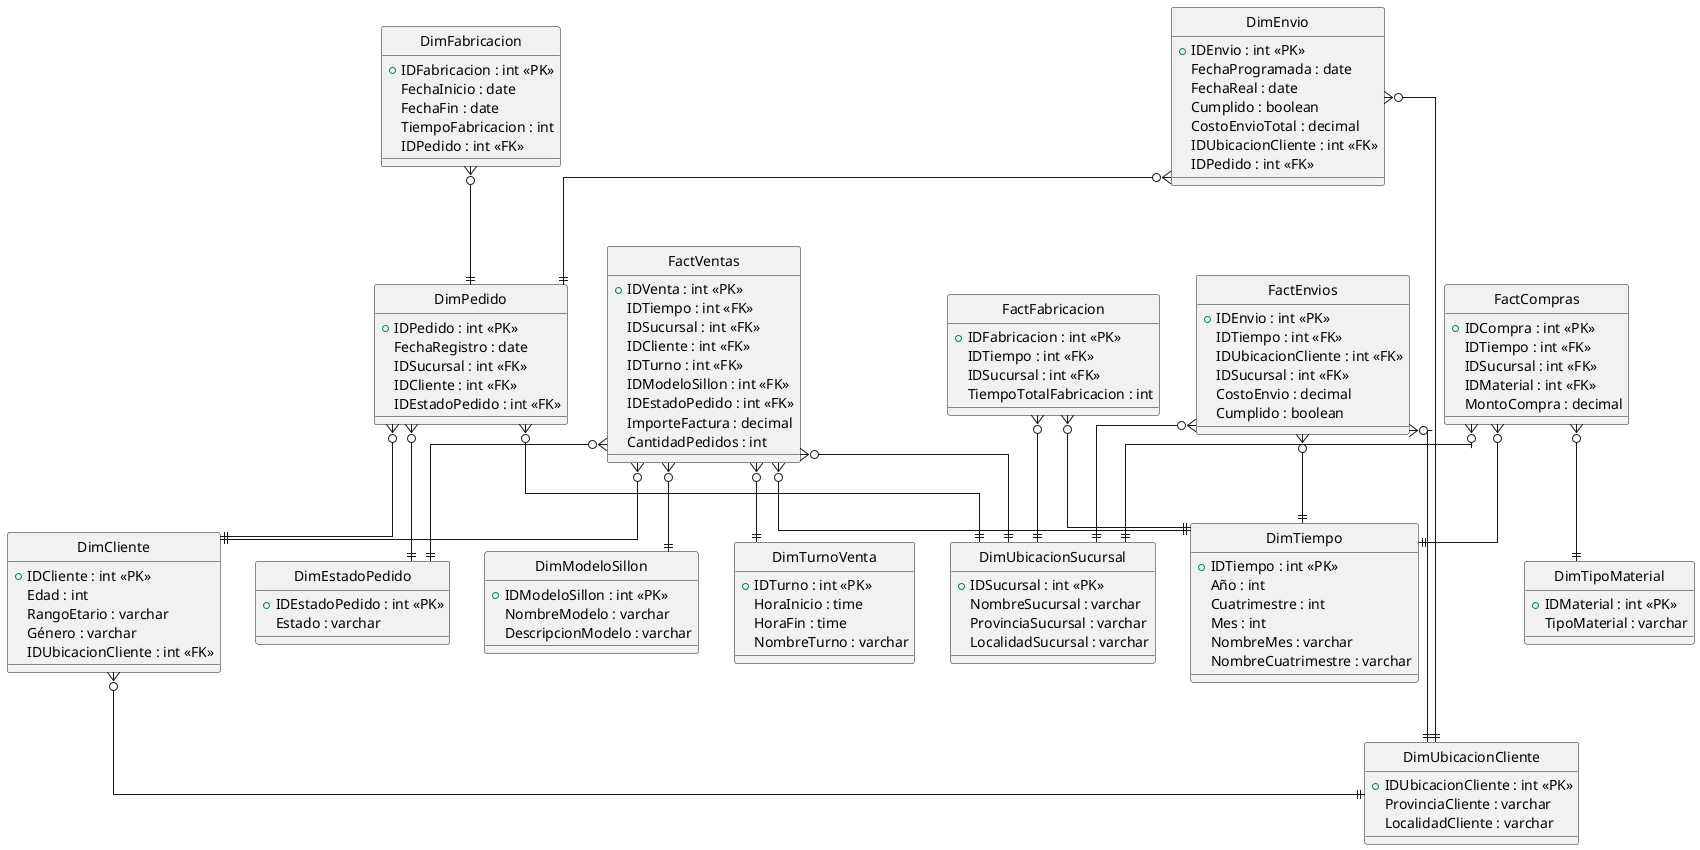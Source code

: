 @startuml
skinparam linetype ortho
hide circle
skinparam shadowing false

entity DimTiempo {
  +IDTiempo : int <<PK>>
  Año : int
  Cuatrimestre : int
  Mes : int
  NombreMes : varchar
  NombreCuatrimestre : varchar
}

entity DimUbicacionSucursal {
  +IDSucursal : int <<PK>>
  NombreSucursal : varchar
  ProvinciaSucursal : varchar
  LocalidadSucursal : varchar
}

entity DimUbicacionCliente {
  +IDUbicacionCliente : int <<PK>>
  ProvinciaCliente : varchar
  LocalidadCliente : varchar
}

entity DimCliente {
  +IDCliente : int <<PK>>
  Edad : int
  RangoEtario : varchar
  Género : varchar
  IDUbicacionCliente : int <<FK>>
}

entity DimTurnoVenta {
  +IDTurno : int <<PK>>
  HoraInicio : time
  HoraFin : time
  NombreTurno : varchar
}

entity DimTipoMaterial {
  +IDMaterial : int <<PK>>
  TipoMaterial : varchar
}

entity DimModeloSillon {
  +IDModeloSillon : int <<PK>>
  NombreModelo : varchar
  DescripcionModelo : varchar
}

entity DimEstadoPedido {
  +IDEstadoPedido : int <<PK>>
  Estado : varchar
}

entity DimPedido {
  +IDPedido : int <<PK>>
  FechaRegistro : date
  IDSucursal : int <<FK>>
  IDCliente : int <<FK>>
  IDEstadoPedido : int <<FK>>
}

entity DimFabricacion {
  +IDFabricacion : int <<PK>>
  FechaInicio : date
  FechaFin : date
  TiempoFabricacion : int
  IDPedido : int <<FK>>
}

entity DimEnvio {
  +IDEnvio : int <<PK>>
  FechaProgramada : date
  FechaReal : date
  Cumplido : boolean
  CostoEnvioTotal : decimal
  IDUbicacionCliente : int <<FK>>
  IDPedido : int <<FK>>
}

entity FactVentas {
  +IDVenta : int <<PK>>
  IDTiempo : int <<FK>>
  IDSucursal : int <<FK>>
  IDCliente : int <<FK>>
  IDTurno : int <<FK>>
  IDModeloSillon : int <<FK>>
  IDEstadoPedido : int <<FK>>
  ImporteFactura : decimal
  CantidadPedidos : int
}

entity FactCompras {
  +IDCompra : int <<PK>>
  IDTiempo : int <<FK>>
  IDSucursal : int <<FK>>
  IDMaterial : int <<FK>>
  MontoCompra : decimal
}

entity FactEnvios {
  +IDEnvio : int <<PK>>
  IDTiempo : int <<FK>>
  IDUbicacionCliente : int <<FK>>
  IDSucursal : int <<FK>>
  CostoEnvio : decimal
  Cumplido : boolean
}

entity FactFabricacion {
  +IDFabricacion : int <<PK>>
  IDTiempo : int <<FK>>
  IDSucursal : int <<FK>>
  TiempoTotalFabricacion : int
}

' Relaciones
DimCliente }o--|| DimUbicacionCliente
DimPedido }o--|| DimCliente
DimPedido }o--|| DimUbicacionSucursal
DimPedido }o--|| DimEstadoPedido
DimFabricacion }o--|| DimPedido
DimEnvio }o--|| DimUbicacionCliente
DimEnvio }o--|| DimPedido

FactVentas }o--|| DimTiempo
FactVentas }o--|| DimUbicacionSucursal
FactVentas }o--|| DimCliente
FactVentas }o--|| DimTurnoVenta
FactVentas }o--|| DimModeloSillon
FactVentas }o--|| DimEstadoPedido

FactCompras }o--|| DimTiempo
FactCompras }o--|| DimUbicacionSucursal
FactCompras }o--|| DimTipoMaterial

FactEnvios }o--|| DimTiempo
FactEnvios }o--|| DimUbicacionCliente
FactEnvios }o--|| DimUbicacionSucursal

FactFabricacion }o--|| DimTiempo
FactFabricacion }o--|| DimUbicacionSucursal

@enduml
